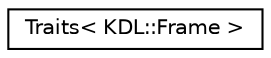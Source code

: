 digraph G
{
  edge [fontname="Helvetica",fontsize="10",labelfontname="Helvetica",labelfontsize="10"];
  node [fontname="Helvetica",fontsize="10",shape=record];
  rankdir=LR;
  Node1 [label="Traits\< KDL::Frame \>",height=0.2,width=0.4,color="black", fillcolor="white", style="filled",URL="$db/df0/structTraits_3_01KDL_1_1Frame_01_4.html"];
}

